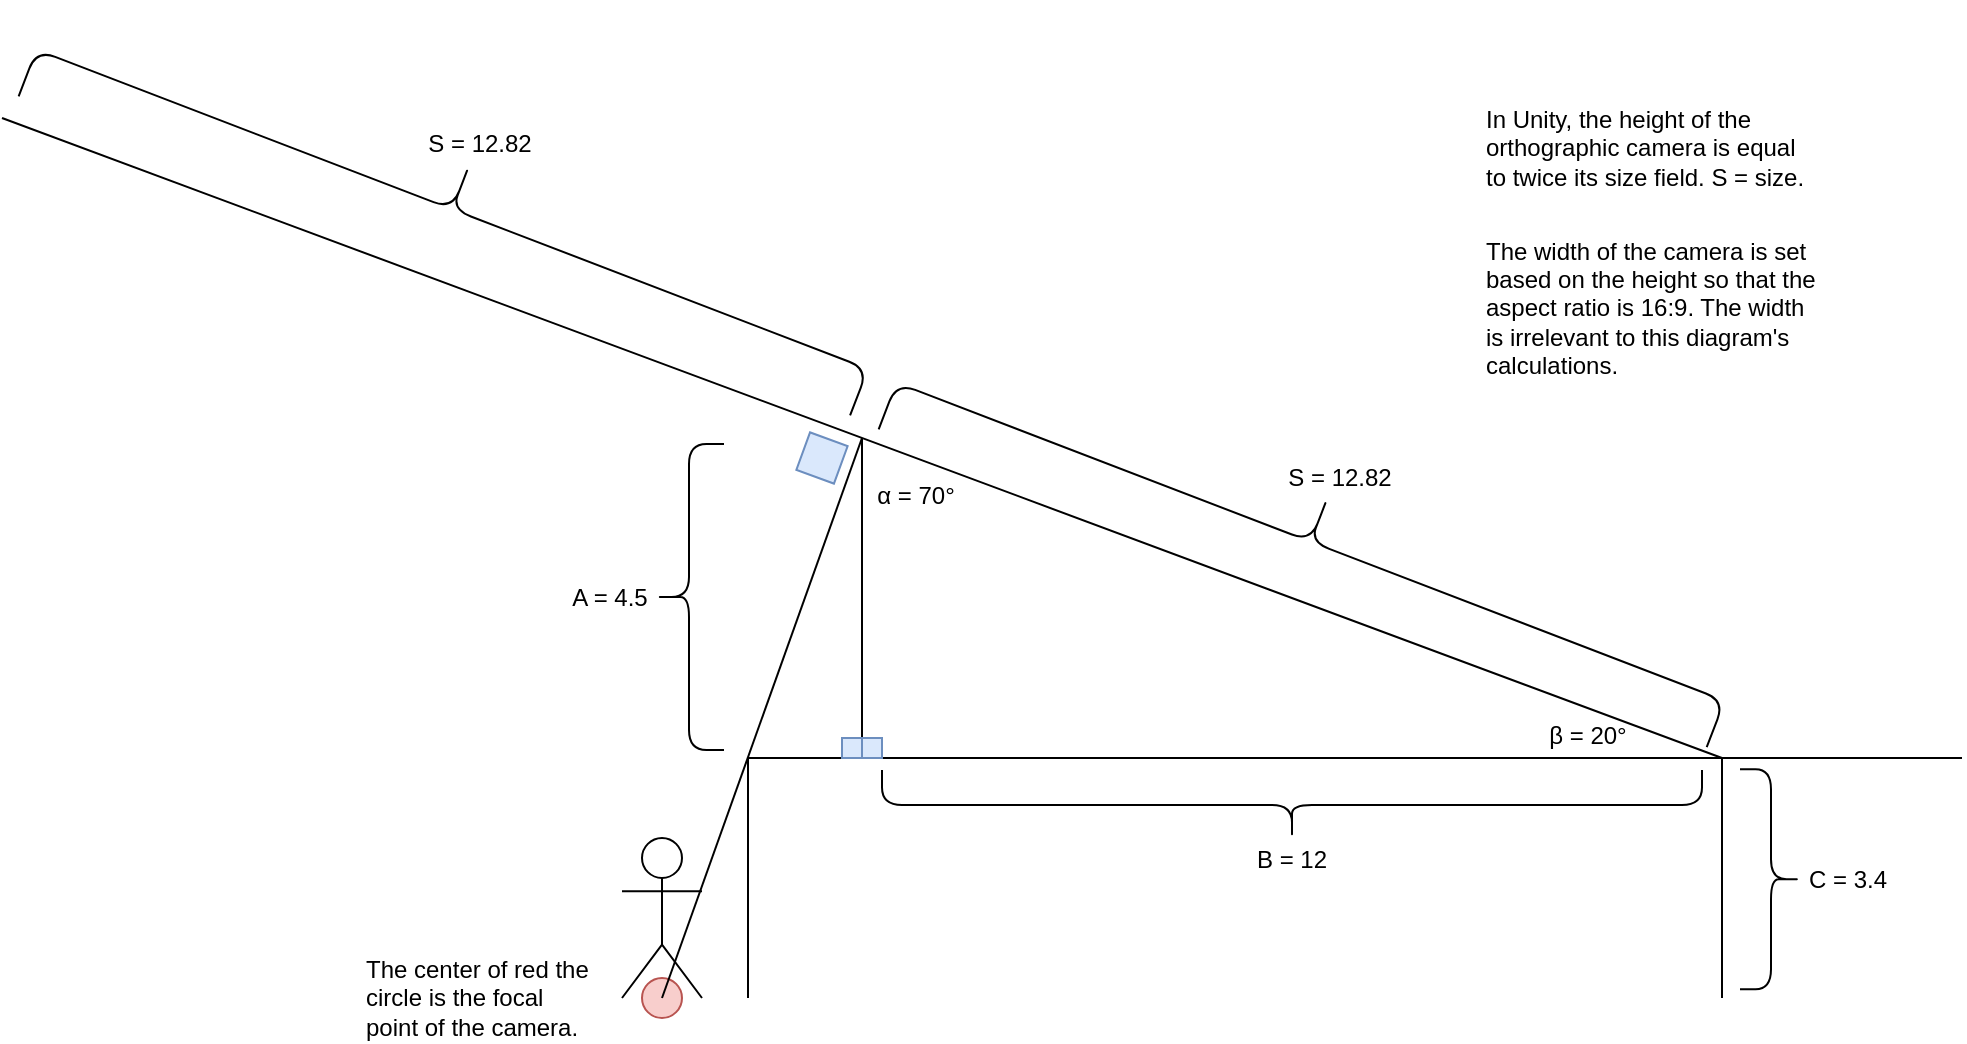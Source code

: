 <mxfile version="28.1.2">
  <diagram name="Page-1" id="FrN06xPbd_DsweXHBffh">
    <mxGraphModel dx="1722" dy="1001" grid="1" gridSize="10" guides="1" tooltips="1" connect="1" arrows="1" fold="1" page="1" pageScale="1" pageWidth="2000" pageHeight="4000" math="0" shadow="0">
      <root>
        <mxCell id="0" />
        <mxCell id="1" parent="0" />
        <mxCell id="QoR44doOhelGxvLLjrM_-17" value="" style="ellipse;whiteSpace=wrap;html=1;aspect=fixed;fillColor=#f8cecc;strokeColor=#b85450;" vertex="1" parent="1">
          <mxGeometry x="570" y="550" width="20" height="20" as="geometry" />
        </mxCell>
        <mxCell id="QoR44doOhelGxvLLjrM_-1" value="" style="shape=umlActor;verticalLabelPosition=bottom;verticalAlign=top;html=1;outlineConnect=0;movable=1;resizable=1;rotatable=1;deletable=1;editable=1;locked=0;connectable=1;" vertex="1" parent="1">
          <mxGeometry x="560" y="480" width="40" height="80" as="geometry" />
        </mxCell>
        <mxCell id="QoR44doOhelGxvLLjrM_-4" value="" style="endArrow=none;html=1;rounded=0;" edge="1" parent="1">
          <mxGeometry width="50" height="50" relative="1" as="geometry">
            <mxPoint x="1110" y="440" as="sourcePoint" />
            <mxPoint x="1110" y="560" as="targetPoint" />
          </mxGeometry>
        </mxCell>
        <mxCell id="QoR44doOhelGxvLLjrM_-5" value="" style="endArrow=none;html=1;rounded=0;" edge="1" parent="1">
          <mxGeometry width="50" height="50" relative="1" as="geometry">
            <mxPoint x="623" y="440" as="sourcePoint" />
            <mxPoint x="1230" y="440" as="targetPoint" />
          </mxGeometry>
        </mxCell>
        <mxCell id="QoR44doOhelGxvLLjrM_-6" value="" style="endArrow=none;html=1;rounded=0;" edge="1" parent="1">
          <mxGeometry width="50" height="50" relative="1" as="geometry">
            <mxPoint x="250" y="120" as="sourcePoint" />
            <mxPoint x="1110" y="440" as="targetPoint" />
          </mxGeometry>
        </mxCell>
        <mxCell id="QoR44doOhelGxvLLjrM_-7" value="" style="endArrow=none;html=1;rounded=0;" edge="1" parent="1">
          <mxGeometry width="50" height="50" relative="1" as="geometry">
            <mxPoint x="680" y="280" as="sourcePoint" />
            <mxPoint x="680" y="440" as="targetPoint" />
          </mxGeometry>
        </mxCell>
        <mxCell id="QoR44doOhelGxvLLjrM_-8" value="" style="whiteSpace=wrap;html=1;aspect=fixed;rotation=20;fillColor=#dae8fc;strokeColor=#6c8ebf;" vertex="1" parent="1">
          <mxGeometry x="650" y="280" width="20" height="20" as="geometry" />
        </mxCell>
        <mxCell id="QoR44doOhelGxvLLjrM_-10" value="" style="whiteSpace=wrap;html=1;aspect=fixed;rotation=0;fillColor=#dae8fc;strokeColor=#6c8ebf;" vertex="1" parent="1">
          <mxGeometry x="680" y="430" width="10" height="10" as="geometry" />
        </mxCell>
        <mxCell id="QoR44doOhelGxvLLjrM_-11" value="" style="whiteSpace=wrap;html=1;aspect=fixed;rotation=0;fillColor=#dae8fc;strokeColor=#6c8ebf;" vertex="1" parent="1">
          <mxGeometry x="670" y="430" width="10" height="10" as="geometry" />
        </mxCell>
        <mxCell id="QoR44doOhelGxvLLjrM_-16" value="The center of red the circle is the focal point of the camera." style="text;html=1;align=left;verticalAlign=middle;whiteSpace=wrap;rounded=0;" vertex="1" parent="1">
          <mxGeometry x="430" y="540" width="120" height="40" as="geometry" />
        </mxCell>
        <mxCell id="QoR44doOhelGxvLLjrM_-18" value="" style="endArrow=none;html=1;rounded=0;" edge="1" parent="1">
          <mxGeometry width="50" height="50" relative="1" as="geometry">
            <mxPoint x="680" y="280" as="sourcePoint" />
            <mxPoint x="580" y="560" as="targetPoint" />
          </mxGeometry>
        </mxCell>
        <mxCell id="QoR44doOhelGxvLLjrM_-20" value="In Unity, the height of the orthographic camera is equal to twice its size field. S = size." style="text;html=1;align=left;verticalAlign=middle;whiteSpace=wrap;rounded=0;" vertex="1" parent="1">
          <mxGeometry x="990" y="110.1" width="170" height="50" as="geometry" />
        </mxCell>
        <mxCell id="QoR44doOhelGxvLLjrM_-21" value="" style="shape=curlyBracket;whiteSpace=wrap;html=1;rounded=1;flipH=1;labelPosition=right;verticalLabelPosition=middle;align=left;verticalAlign=middle;rotation=291;" vertex="1" parent="1">
          <mxGeometry x="879.34" y="110.1" width="49.89" height="443.48" as="geometry" />
        </mxCell>
        <mxCell id="QoR44doOhelGxvLLjrM_-23" value="S = 12.82" style="text;html=1;align=center;verticalAlign=middle;whiteSpace=wrap;rounded=0;" vertex="1" parent="1">
          <mxGeometry x="889" y="285" width="60" height="30" as="geometry" />
        </mxCell>
        <mxCell id="QoR44doOhelGxvLLjrM_-24" value="" style="shape=curlyBracket;whiteSpace=wrap;html=1;rounded=1;flipH=1;labelPosition=right;verticalLabelPosition=middle;align=left;verticalAlign=middle;rotation=291;" vertex="1" parent="1">
          <mxGeometry x="450.18" y="-57" width="49.89" height="445.3" as="geometry" />
        </mxCell>
        <mxCell id="QoR44doOhelGxvLLjrM_-25" value="S = 12.82" style="text;html=1;align=center;verticalAlign=middle;whiteSpace=wrap;rounded=0;" vertex="1" parent="1">
          <mxGeometry x="459" y="118.1" width="60" height="30" as="geometry" />
        </mxCell>
        <mxCell id="QoR44doOhelGxvLLjrM_-26" value="" style="shape=curlyBracket;whiteSpace=wrap;html=1;rounded=1;labelPosition=left;verticalLabelPosition=middle;align=right;verticalAlign=middle;rotation=-90;" vertex="1" parent="1">
          <mxGeometry x="877.5" y="258.5" width="35" height="410" as="geometry" />
        </mxCell>
        <mxCell id="QoR44doOhelGxvLLjrM_-27" value="B = 12" style="text;html=1;align=center;verticalAlign=middle;whiteSpace=wrap;rounded=0;" vertex="1" parent="1">
          <mxGeometry x="865" y="476" width="60" height="30" as="geometry" />
        </mxCell>
        <mxCell id="QoR44doOhelGxvLLjrM_-29" value="A = 4.5" style="text;html=1;align=center;verticalAlign=middle;whiteSpace=wrap;rounded=0;" vertex="1" parent="1">
          <mxGeometry x="529" y="347.5" width="50" height="25" as="geometry" />
        </mxCell>
        <mxCell id="QoR44doOhelGxvLLjrM_-30" value="β = 20°" style="text;html=1;align=center;verticalAlign=middle;whiteSpace=wrap;rounded=0;" vertex="1" parent="1">
          <mxGeometry x="1020" y="419" width="46" height="20" as="geometry" />
        </mxCell>
        <mxCell id="QoR44doOhelGxvLLjrM_-31" value="α = 70°" style="text;html=1;align=center;verticalAlign=middle;whiteSpace=wrap;rounded=0;" vertex="1" parent="1">
          <mxGeometry x="686" y="301" width="42" height="16" as="geometry" />
        </mxCell>
        <mxCell id="QoR44doOhelGxvLLjrM_-32" value="" style="shape=curlyBracket;whiteSpace=wrap;html=1;rounded=1;labelPosition=left;verticalLabelPosition=middle;align=right;verticalAlign=middle;" vertex="1" parent="1">
          <mxGeometry x="576" y="283" width="35" height="153" as="geometry" />
        </mxCell>
        <mxCell id="QoR44doOhelGxvLLjrM_-33" value="C = 3.4" style="text;html=1;align=center;verticalAlign=middle;whiteSpace=wrap;rounded=0;" vertex="1" parent="1">
          <mxGeometry x="1143" y="486" width="60" height="30" as="geometry" />
        </mxCell>
        <mxCell id="QoR44doOhelGxvLLjrM_-34" value="" style="shape=curlyBracket;whiteSpace=wrap;html=1;rounded=1;flipH=1;labelPosition=right;verticalLabelPosition=middle;align=left;verticalAlign=middle;" vertex="1" parent="1">
          <mxGeometry x="1119" y="445.58" width="31" height="110" as="geometry" />
        </mxCell>
        <mxCell id="QoR44doOhelGxvLLjrM_-35" value="" style="endArrow=none;html=1;rounded=0;" edge="1" parent="1">
          <mxGeometry width="50" height="50" relative="1" as="geometry">
            <mxPoint x="623" y="440" as="sourcePoint" />
            <mxPoint x="623" y="560" as="targetPoint" />
          </mxGeometry>
        </mxCell>
        <mxCell id="QoR44doOhelGxvLLjrM_-36" value="The width of the camera is set based on the height so that the aspect ratio is 16:9. The width is irrelevant to this diagram&#39;s calculations." style="text;html=1;align=left;verticalAlign=middle;whiteSpace=wrap;rounded=0;" vertex="1" parent="1">
          <mxGeometry x="990" y="190" width="170" height="50" as="geometry" />
        </mxCell>
      </root>
    </mxGraphModel>
  </diagram>
</mxfile>
